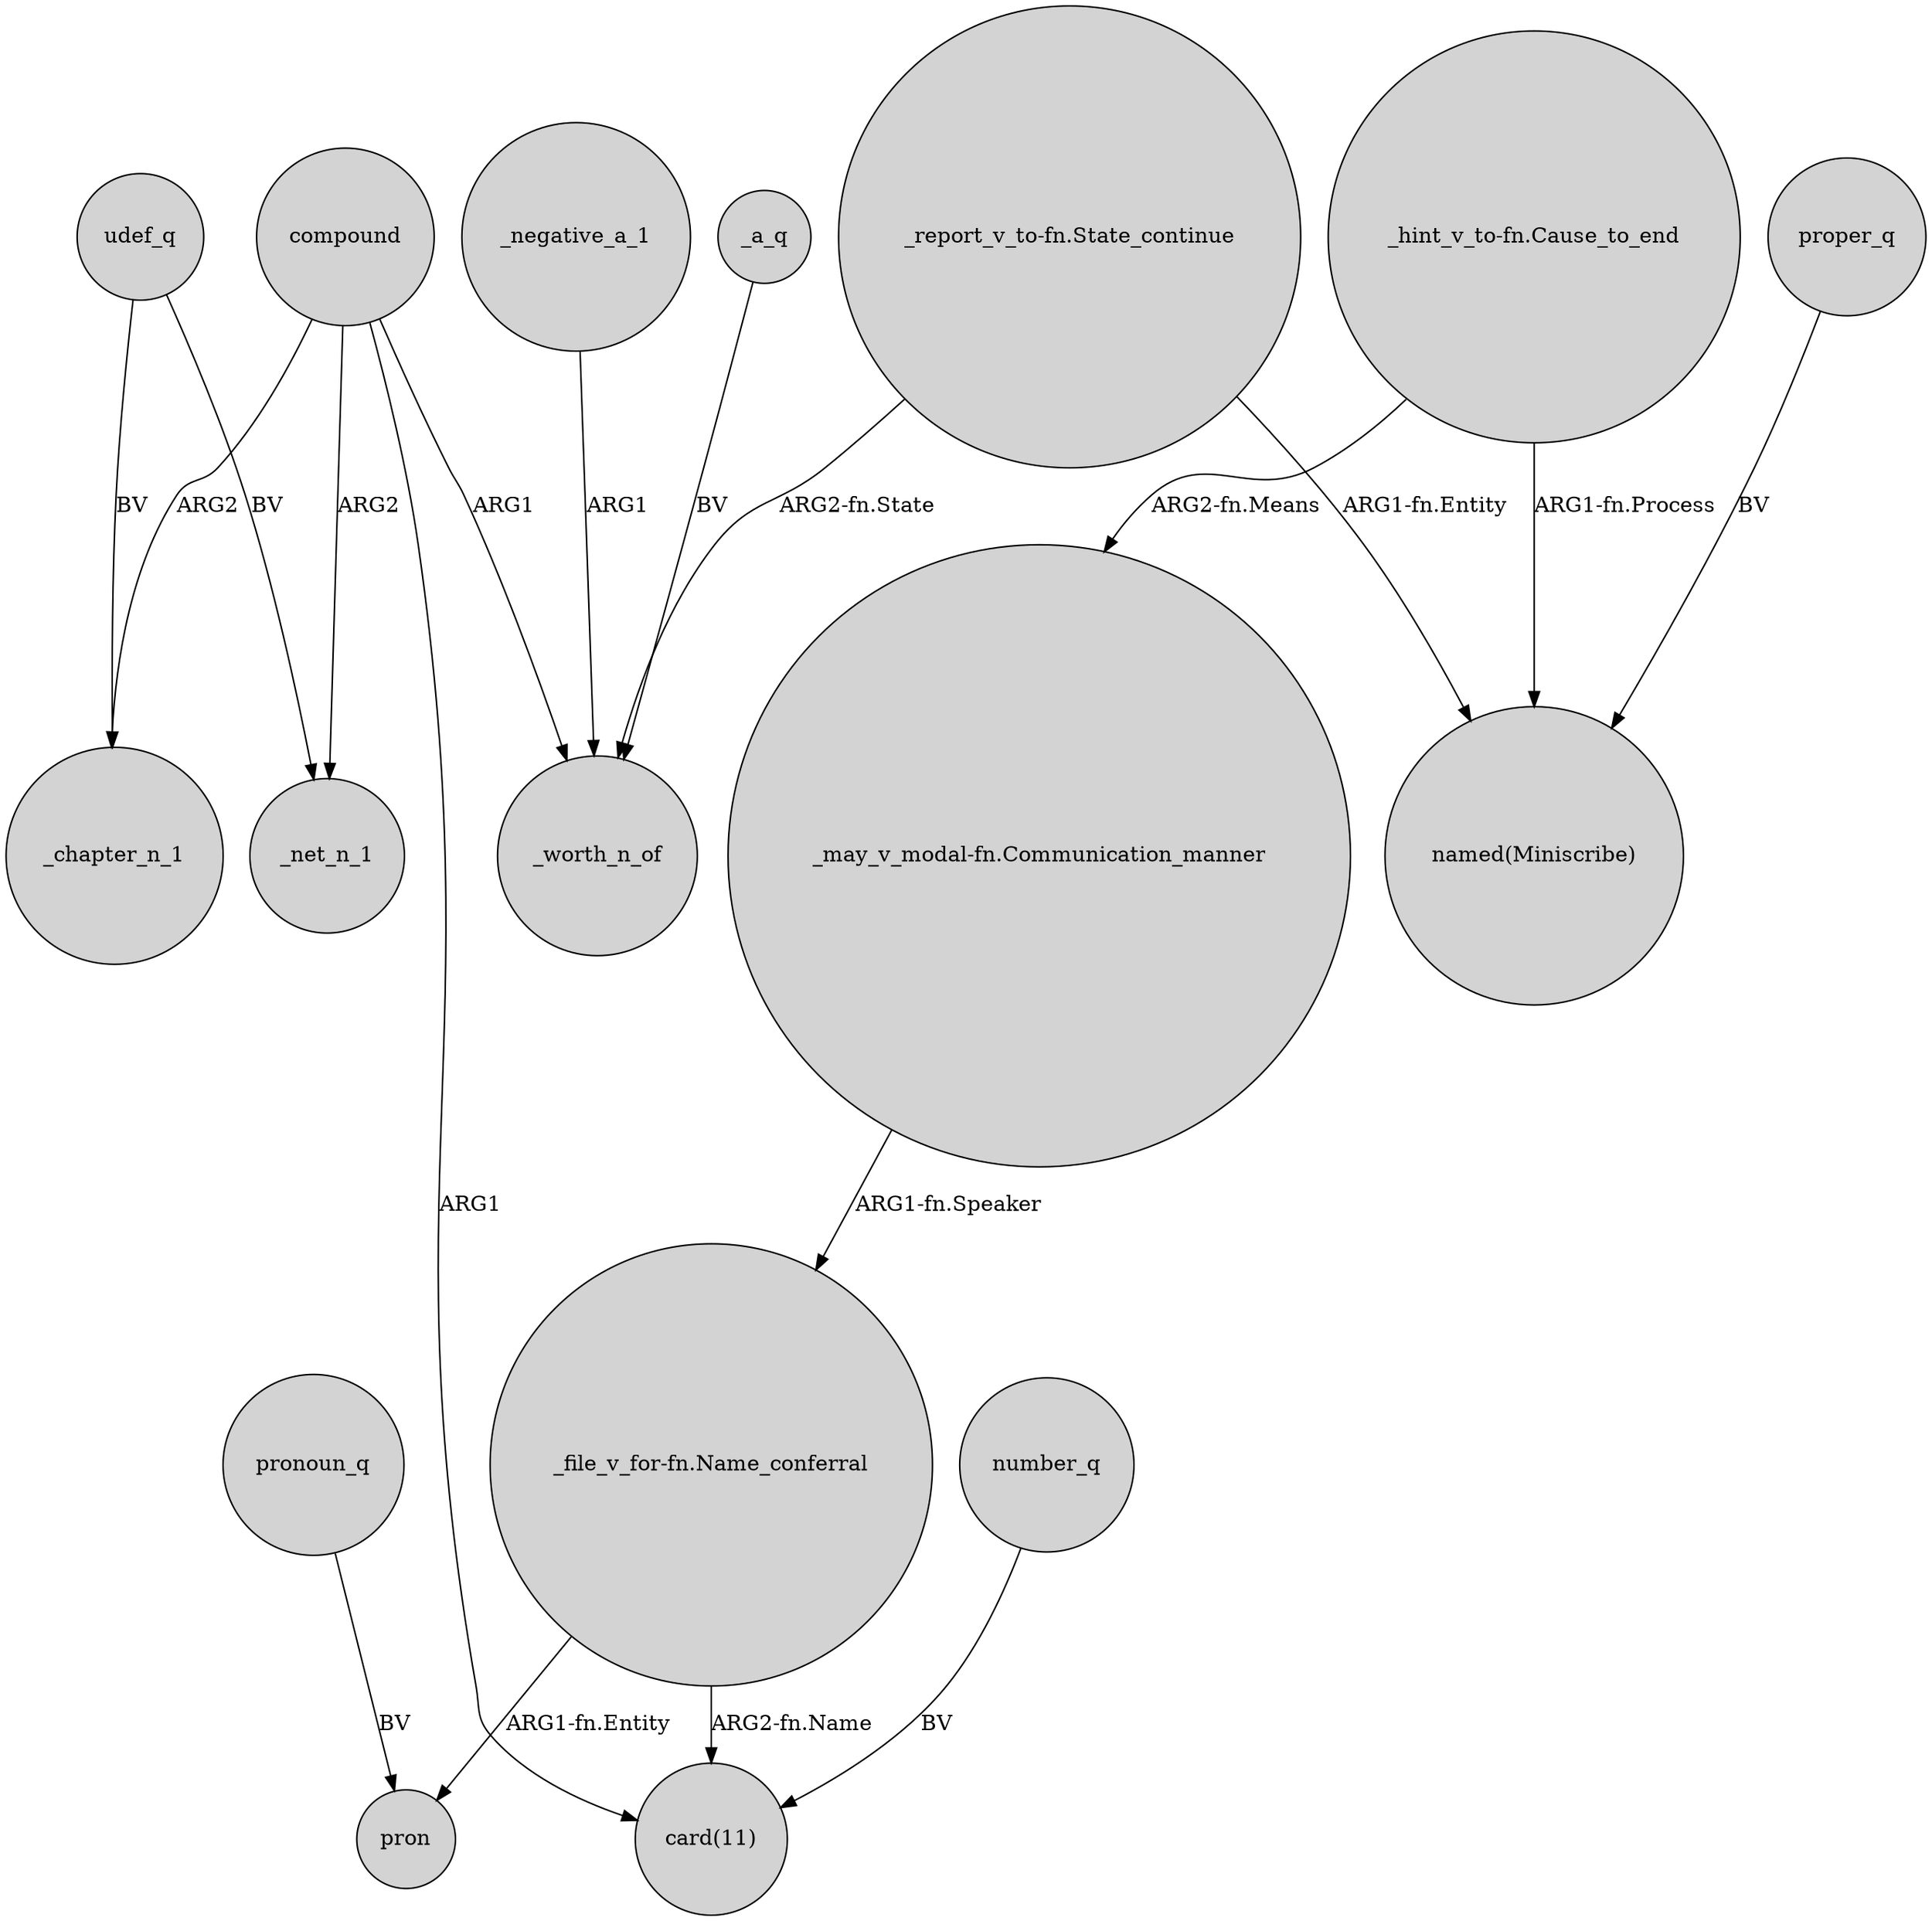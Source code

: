 digraph {
	node [shape=circle style=filled]
	"_file_v_for-fn.Name_conferral" -> pron [label="ARG1-fn.Entity"]
	udef_q -> _chapter_n_1 [label=BV]
	_negative_a_1 -> _worth_n_of [label=ARG1]
	"_hint_v_to-fn.Cause_to_end" -> "_may_v_modal-fn.Communication_manner" [label="ARG2-fn.Means"]
	"_hint_v_to-fn.Cause_to_end" -> "named(Miniscribe)" [label="ARG1-fn.Process"]
	udef_q -> _net_n_1 [label=BV]
	compound -> "card(11)" [label=ARG1]
	compound -> _net_n_1 [label=ARG2]
	_a_q -> _worth_n_of [label=BV]
	"_report_v_to-fn.State_continue" -> _worth_n_of [label="ARG2-fn.State"]
	compound -> _chapter_n_1 [label=ARG2]
	"_report_v_to-fn.State_continue" -> "named(Miniscribe)" [label="ARG1-fn.Entity"]
	number_q -> "card(11)" [label=BV]
	"_file_v_for-fn.Name_conferral" -> "card(11)" [label="ARG2-fn.Name"]
	pronoun_q -> pron [label=BV]
	proper_q -> "named(Miniscribe)" [label=BV]
	compound -> _worth_n_of [label=ARG1]
	"_may_v_modal-fn.Communication_manner" -> "_file_v_for-fn.Name_conferral" [label="ARG1-fn.Speaker"]
}
